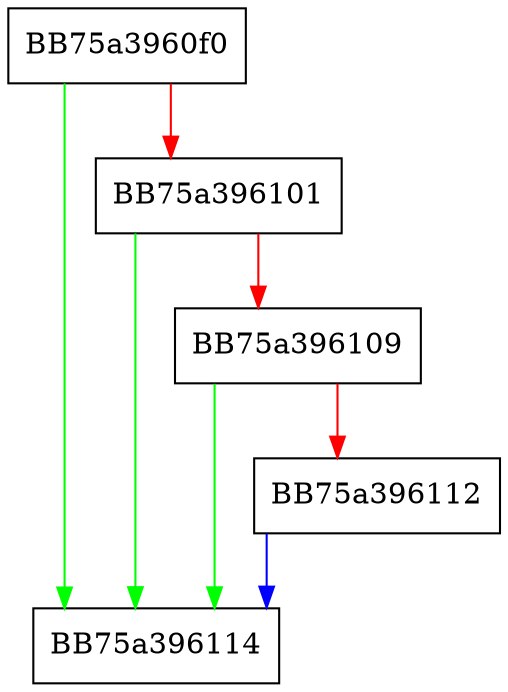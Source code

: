 digraph call {
  node [shape="box"];
  graph [splines=ortho];
  BB75a3960f0 -> BB75a396114 [color="green"];
  BB75a3960f0 -> BB75a396101 [color="red"];
  BB75a396101 -> BB75a396114 [color="green"];
  BB75a396101 -> BB75a396109 [color="red"];
  BB75a396109 -> BB75a396114 [color="green"];
  BB75a396109 -> BB75a396112 [color="red"];
  BB75a396112 -> BB75a396114 [color="blue"];
}